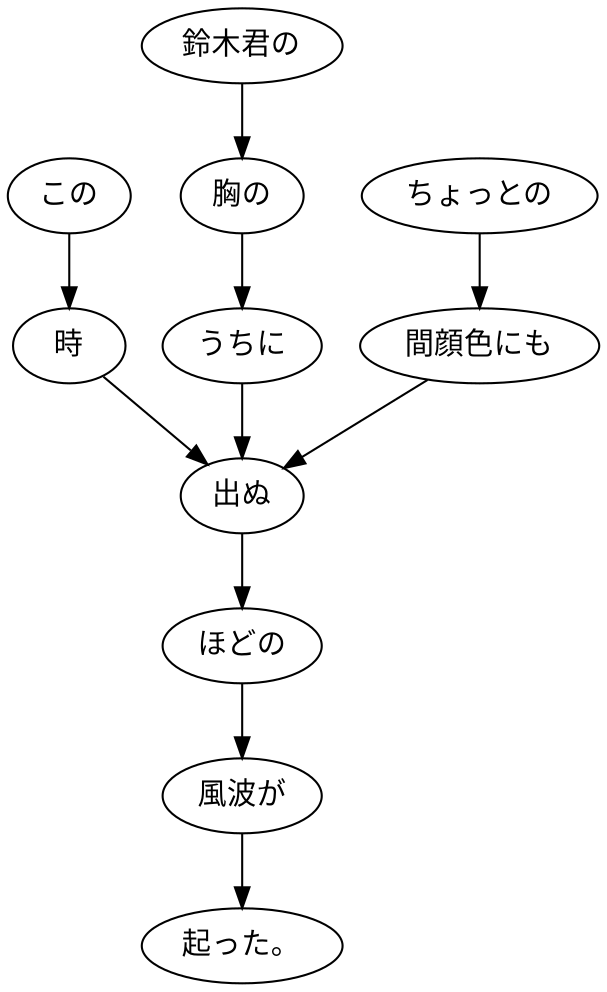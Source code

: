 digraph graph2281 {
	node0 [label="この"];
	node1 [label="時"];
	node2 [label="鈴木君の"];
	node3 [label="胸の"];
	node4 [label="うちに"];
	node5 [label="ちょっとの"];
	node6 [label="間顔色にも"];
	node7 [label="出ぬ"];
	node8 [label="ほどの"];
	node9 [label="風波が"];
	node10 [label="起った。"];
	node0 -> node1;
	node1 -> node7;
	node2 -> node3;
	node3 -> node4;
	node4 -> node7;
	node5 -> node6;
	node6 -> node7;
	node7 -> node8;
	node8 -> node9;
	node9 -> node10;
}
